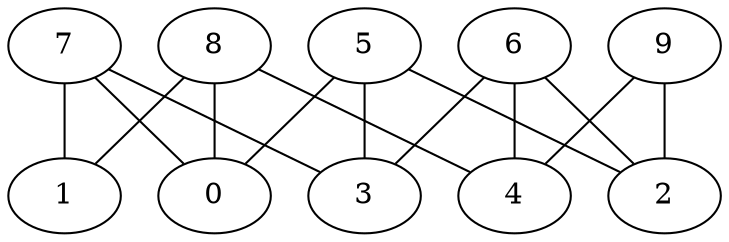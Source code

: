 /* Created by igraph @VERSION@ */
graph {
  0 [
    type=0
    name="Miss A"
  ];
  1 [
    type=0
    name="Miss B"
  ];
  2 [
    type=0
    name="Miss C"
  ];
  3 [
    type=0
    name="Miss D"
  ];
  4 [
    type=0
    name="Miss E"
  ];
  5 [
    type=1
    name=Bridge
  ];
  6 [
    type=1
    name=Dinner
  ];
  7 [
    type=1
    name=Movies
  ];
  8 [
    type=1
    name=Dance
  ];
  9 [
    type=1
    name=Visiting
  ];

  5 -- 0;
  7 -- 0;
  8 -- 0;
  7 -- 1;
  8 -- 1;
  5 -- 2;
  6 -- 2;
  9 -- 2;
  5 -- 3;
  6 -- 3;
  7 -- 3;
  6 -- 4;
  8 -- 4;
  9 -- 4;
}
